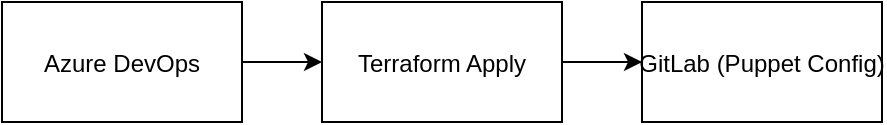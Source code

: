 <mxfile version="26.2.5">
  <diagram name="Page-1" id="XZei_ogr3s1UZNxXS6lB">
    <mxGraphModel>
      <root>
        <mxCell id="1" />
        <mxCell id="2" parent="1" />
        <mxCell id="3" value="Azure DevOps" vertex="1" parent="2">
          <mxGeometry x="20" y="20" width="120" height="60" as="geometry" />
        </mxCell>
        <mxCell id="4" value="Terraform Apply" vertex="1" parent="2">
          <mxGeometry x="180" y="20" width="120" height="60" as="geometry" />
        </mxCell>
        <mxCell id="5" value="GitLab (Puppet Config)" vertex="1" parent="2">
          <mxGeometry x="340" y="20" width="120" height="60" as="geometry" />
        </mxCell>
        <mxCell id="6" edge="1" parent="2" source="3" target="4">
          <mxGeometry relative="1" as="geometry" />
        </mxCell>
        <mxCell id="7" edge="1" parent="2" source="4" target="5">
          <mxGeometry relative="1" as="geometry" />
        </mxCell>
      </root>
  </mxGraphModel>
  </diagram>
</mxfile>

